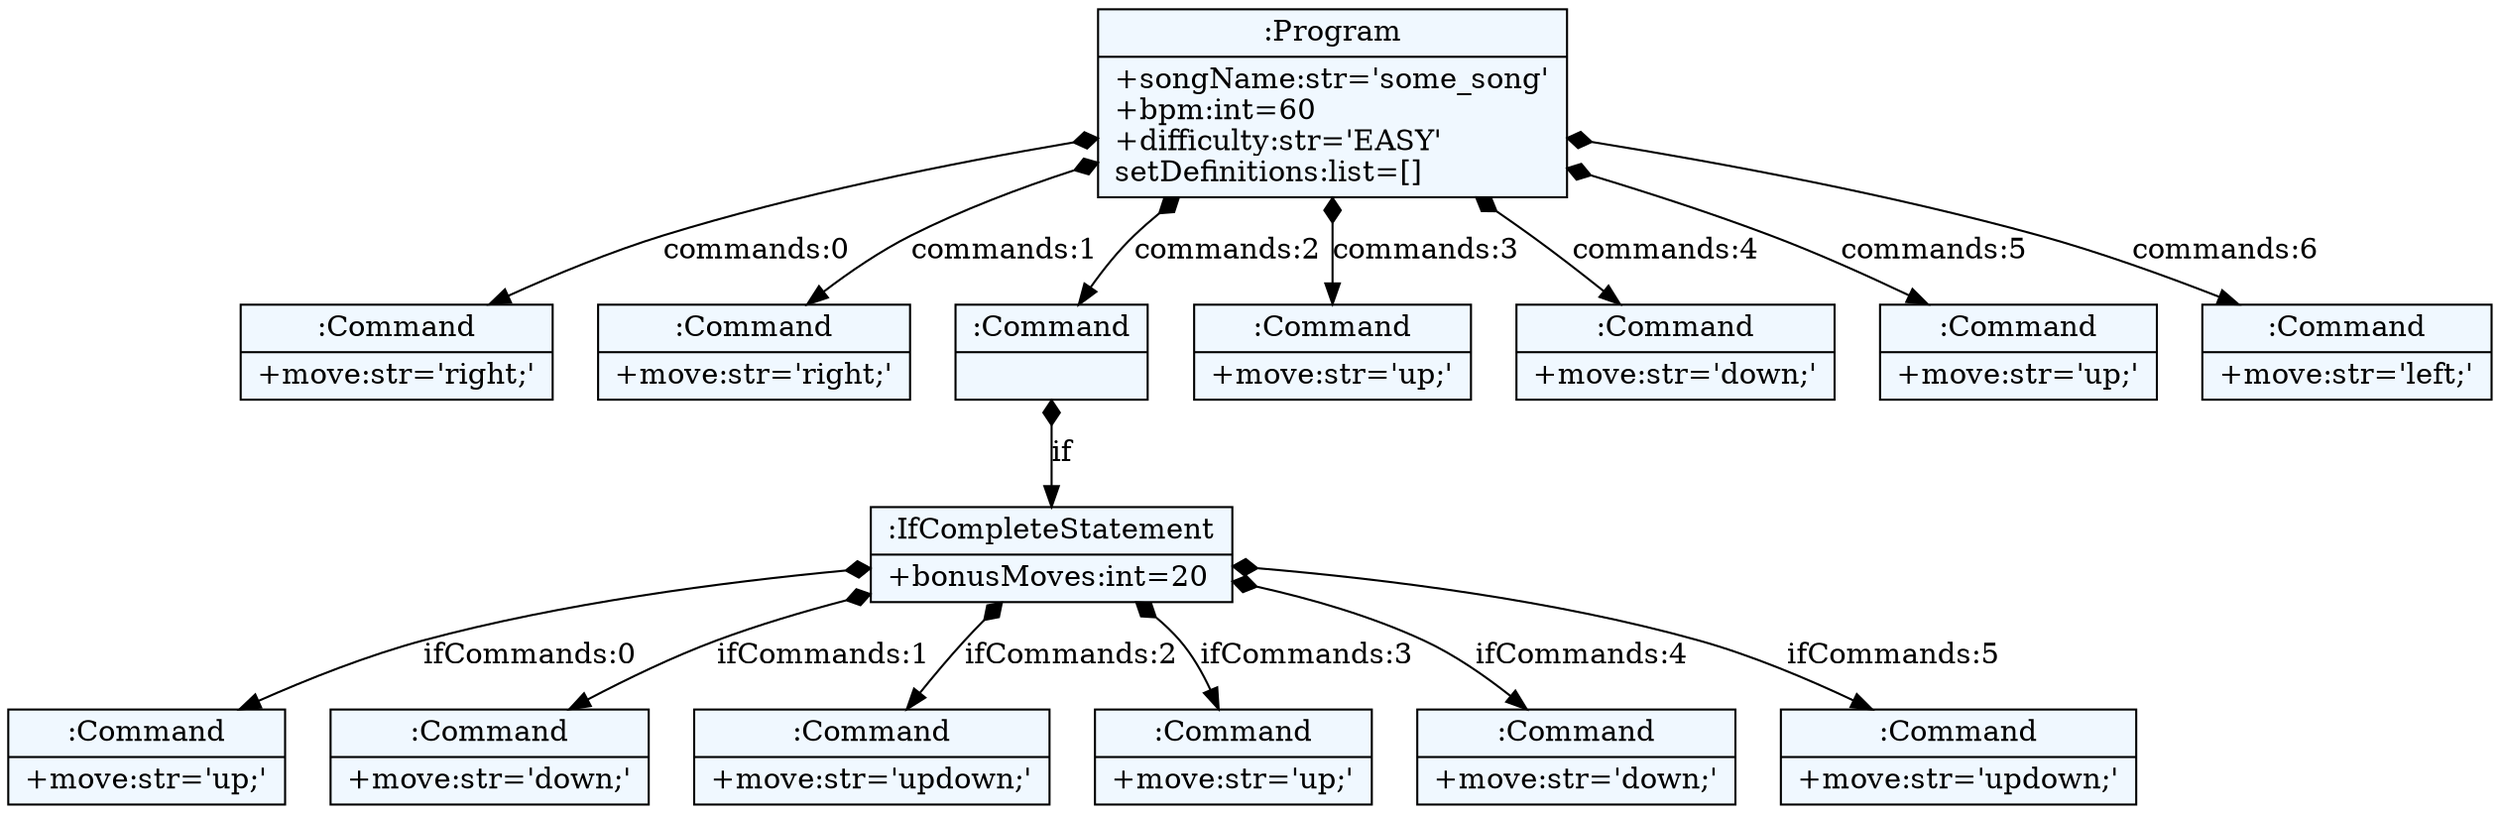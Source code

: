 
    digraph textX {
    fontname = "Bitstream Vera Sans"
    fontsize = 8
    node[
        shape=record,
        style=filled,
        fillcolor=aliceblue
    ]
    nodesep = 0.3
    edge[dir=black,arrowtail=empty]


2229212014480 -> 2229206428240 [label="commands:0" arrowtail=diamond dir=both]
2229206428240[label="{:Command|+move:str='right;'\l}"]
2229212014480 -> 2229212014992 [label="commands:1" arrowtail=diamond dir=both]
2229212014992[label="{:Command|+move:str='right;'\l}"]
2229212014480 -> 2229212015120 [label="commands:2" arrowtail=diamond dir=both]
2229212015120 -> 2229212015184 [label="if" arrowtail=diamond dir=both]
2229212015184 -> 2229212015312 [label="ifCommands:0" arrowtail=diamond dir=both]
2229212015312[label="{:Command|+move:str='up;'\l}"]
2229212015184 -> 2229212015504 [label="ifCommands:1" arrowtail=diamond dir=both]
2229212015504[label="{:Command|+move:str='down;'\l}"]
2229212015184 -> 2229212015632 [label="ifCommands:2" arrowtail=diamond dir=both]
2229212015632[label="{:Command|+move:str='updown;'\l}"]
2229212015184 -> 2229212015760 [label="ifCommands:3" arrowtail=diamond dir=both]
2229212015760[label="{:Command|+move:str='up;'\l}"]
2229212015184 -> 2229212015888 [label="ifCommands:4" arrowtail=diamond dir=both]
2229212015888[label="{:Command|+move:str='down;'\l}"]
2229212015184 -> 2229212016080 [label="ifCommands:5" arrowtail=diamond dir=both]
2229212016080[label="{:Command|+move:str='updown;'\l}"]
2229212015184[label="{:IfCompleteStatement|+bonusMoves:int=20\l}"]
2229212015120[label="{:Command|}"]
2229212014480 -> 2229212015248 [label="commands:3" arrowtail=diamond dir=both]
2229212015248[label="{:Command|+move:str='up;'\l}"]
2229212014480 -> 2229212015376 [label="commands:4" arrowtail=diamond dir=both]
2229212015376[label="{:Command|+move:str='down;'\l}"]
2229212014480 -> 2229212016400 [label="commands:5" arrowtail=diamond dir=both]
2229212016400[label="{:Command|+move:str='up;'\l}"]
2229212014480 -> 2229212016528 [label="commands:6" arrowtail=diamond dir=both]
2229212016528[label="{:Command|+move:str='left;'\l}"]
2229212014480[label="{:Program|+songName:str='some_song'\l+bpm:int=60\l+difficulty:str='EASY'\lsetDefinitions:list=[]\l}"]

}
